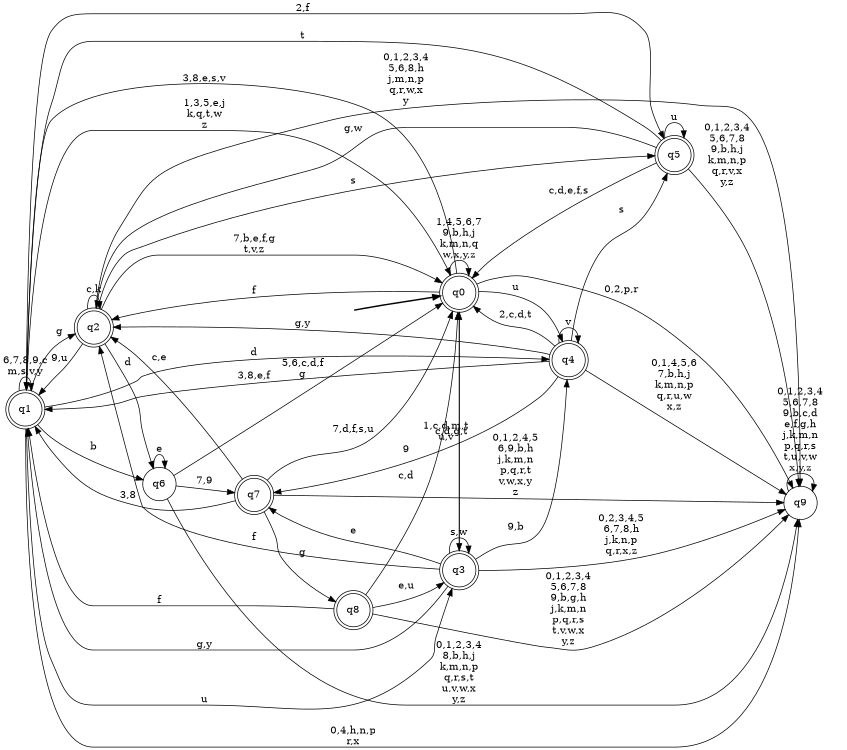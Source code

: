 digraph BlueStar {
__start0 [style = invis, shape = none, label = "", width = 0, height = 0];

rankdir=LR;
size="8,5";

s0 [style="rounded,filled", color="black", fillcolor="white" shape="doublecircle", label="q0"];
s1 [style="rounded,filled", color="black", fillcolor="white" shape="doublecircle", label="q1"];
s2 [style="rounded,filled", color="black", fillcolor="white" shape="doublecircle", label="q2"];
s3 [style="rounded,filled", color="black", fillcolor="white" shape="doublecircle", label="q3"];
s4 [style="rounded,filled", color="black", fillcolor="white" shape="doublecircle", label="q4"];
s5 [style="rounded,filled", color="black", fillcolor="white" shape="doublecircle", label="q5"];
s6 [style="filled", color="black", fillcolor="white" shape="circle", label="q6"];
s7 [style="rounded,filled", color="black", fillcolor="white" shape="doublecircle", label="q7"];
s8 [style="rounded,filled", color="black", fillcolor="white" shape="doublecircle", label="q8"];
s9 [style="filled", color="black", fillcolor="white" shape="circle", label="q9"];
subgraph cluster_main { 
	graph [pad=".75", ranksep="0.15", nodesep="0.15"];
	 style=invis; 
	__start0 -> s0 [penwidth=2];
}
s0 -> s0 [label="1,4,5,6,7\n9,b,h,j\nk,m,n,q\nw,x,y,z"];
s0 -> s1 [label="3,8,e,s,v"];
s0 -> s2 [label="f"];
s0 -> s3 [label="c,d,g,t"];
s0 -> s4 [label="u"];
s0 -> s9 [label="0,2,p,r"];
s1 -> s0 [label="1,3,5,e,j\nk,q,t,w\nz"];
s1 -> s1 [label="6,7,8,9,c\nm,s,v,y"];
s1 -> s2 [label="g"];
s1 -> s3 [label="u"];
s1 -> s4 [label="d"];
s1 -> s5 [label="2,f"];
s1 -> s6 [label="b"];
s1 -> s9 [label="0,4,h,n,p\nr,x"];
s2 -> s0 [label="7,b,e,f,g\nt,v,z"];
s2 -> s1 [label="9,u"];
s2 -> s2 [label="c,k"];
s2 -> s5 [label="s"];
s2 -> s6 [label="d"];
s2 -> s9 [label="0,1,2,3,4\n5,6,8,h\nj,m,n,p\nq,r,w,x\ny"];
s3 -> s0 [label="1,c,d,m,t\nu,v"];
s3 -> s1 [label="g,y"];
s3 -> s2 [label="f"];
s3 -> s3 [label="s,w"];
s3 -> s4 [label="9,b"];
s3 -> s7 [label="e"];
s3 -> s9 [label="0,2,3,4,5\n6,7,8,h\nj,k,n,p\nq,r,x,z"];
s4 -> s0 [label="2,c,d,t"];
s4 -> s1 [label="3,8,e,f"];
s4 -> s2 [label="g,y"];
s4 -> s4 [label="v"];
s4 -> s5 [label="s"];
s4 -> s7 [label="9"];
s4 -> s9 [label="0,1,4,5,6\n7,b,h,j\nk,m,n,p\nq,r,u,w\nx,z"];
s5 -> s0 [label="c,d,e,f,s"];
s5 -> s1 [label="t"];
s5 -> s2 [label="g,w"];
s5 -> s5 [label="u"];
s5 -> s9 [label="0,1,2,3,4\n5,6,7,8\n9,b,h,j\nk,m,n,p\nq,r,v,x\ny,z"];
s6 -> s0 [label="5,6,c,d,f\ng"];
s6 -> s6 [label="e"];
s6 -> s7 [label="7,9"];
s6 -> s9 [label="0,1,2,3,4\n8,b,h,j\nk,m,n,p\nq,r,s,t\nu,v,w,x\ny,z"];
s7 -> s0 [label="7,d,f,s,u"];
s7 -> s1 [label="3,8"];
s7 -> s2 [label="c,e"];
s7 -> s8 [label="g"];
s7 -> s9 [label="0,1,2,4,5\n6,9,b,h\nj,k,m,n\np,q,r,t\nv,w,x,y\nz"];
s8 -> s0 [label="c,d"];
s8 -> s1 [label="f"];
s8 -> s3 [label="e,u"];
s8 -> s9 [label="0,1,2,3,4\n5,6,7,8\n9,b,g,h\nj,k,m,n\np,q,r,s\nt,v,w,x\ny,z"];
s9 -> s9 [label="0,1,2,3,4\n5,6,7,8\n9,b,c,d\ne,f,g,h\nj,k,m,n\np,q,r,s\nt,u,v,w\nx,y,z"];

}